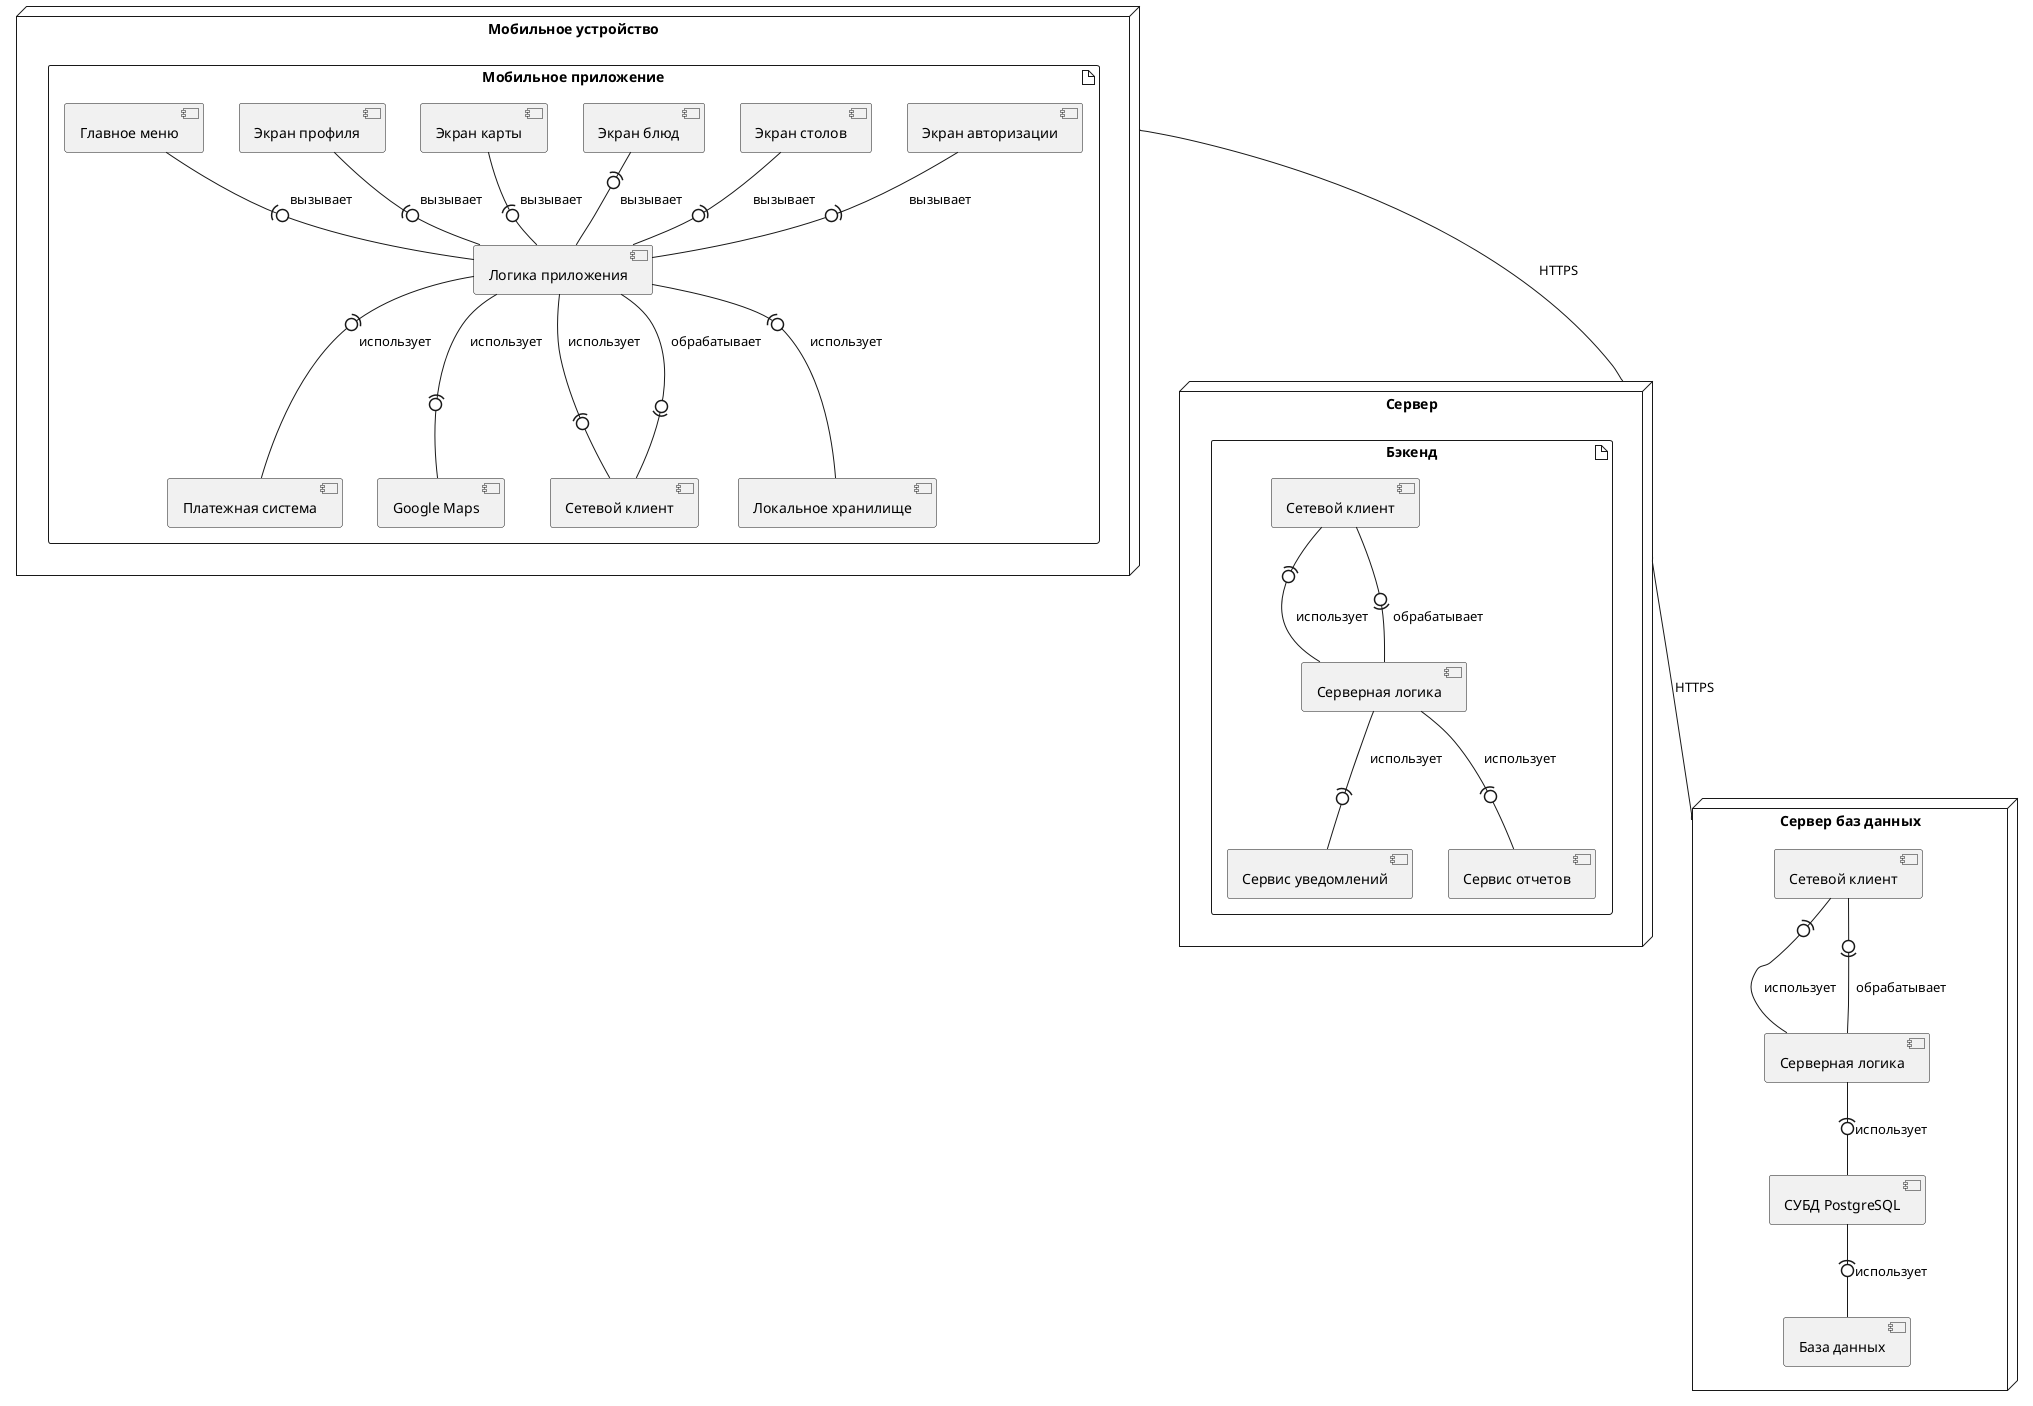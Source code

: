 @startuml
node "Мобильное устройство" {
  artifact "Мобильное приложение" {
    component "Логика приложения" as AppLogic
    component "Платежная система" as PaymentSystem
    component "Google Maps" as GoogleMaps
    component "Экран авторизации" as AuthScreen
    component "Экран столов" as TablesScreen
    component "Экран блюд" as DishesScreen
    component "Экран карты" as MapScreen
    component "Экран профиля" as ProfileScreen
    component "Главное меню" as MainMenu
    component "Сетевой клиент" as NetworkClient
    component "Локальное хранилище" as LocalStorage
  }
}

node "Сервер" {
  artifact "Бэкенд" {
    component "Сетевой клиент" as NetworkClient1
    component "Серверная логика" as ServerLogic
    component "Сервис уведомлений" as Notifications
    component "Сервис отчетов" as ReportService
  }
}

node "Сервер баз данных" {
    component "Сетевой клиент" as NetworkClient2
    component "Серверная логика" as ServerLogic1
    component "СУБД PostgreSQL" as Database1
    component "База данных" as DB
}

"Мобильное устройство" --- "Сервер": HTTPS
"Сервер" --- "Сервер баз данных": HTTPS

AppLogic -(0- PaymentSystem : использует
AppLogic -(0- GoogleMaps : использует
AppLogic -(0- NetworkClient : использует
NetworkClient -(0- AppLogic : обрабатывает
AppLogic -(0- LocalStorage : использует

AuthScreen -(0- AppLogic : вызывает
TablesScreen -(0- AppLogic : вызывает
DishesScreen -(0- AppLogic : вызывает
MapScreen -(0- AppLogic : вызывает
ProfileScreen -(0- AppLogic : вызывает
MainMenu -(0- AppLogic : вызывает

NetworkClient1 -(0- ServerLogic : использует
ServerLogic -(0- NetworkClient1 : обрабатывает

ServerLogic -(0- Notifications : использует
ServerLogic -(0- ReportService : использует
NetworkClient2 -(0- ServerLogic1 : использует
ServerLogic1 -(0- NetworkClient2 : обрабатывает
ServerLogic1 -(0- Database1 : использует
Database1 -(0- DB : использует
@enduml